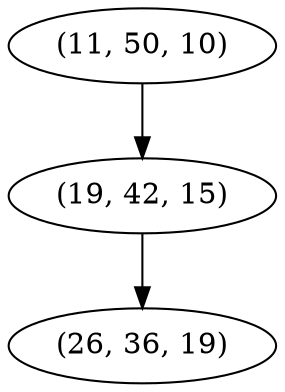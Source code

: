digraph tree {
    "(11, 50, 10)";
    "(19, 42, 15)";
    "(26, 36, 19)";
    "(11, 50, 10)" -> "(19, 42, 15)";
    "(19, 42, 15)" -> "(26, 36, 19)";
}
